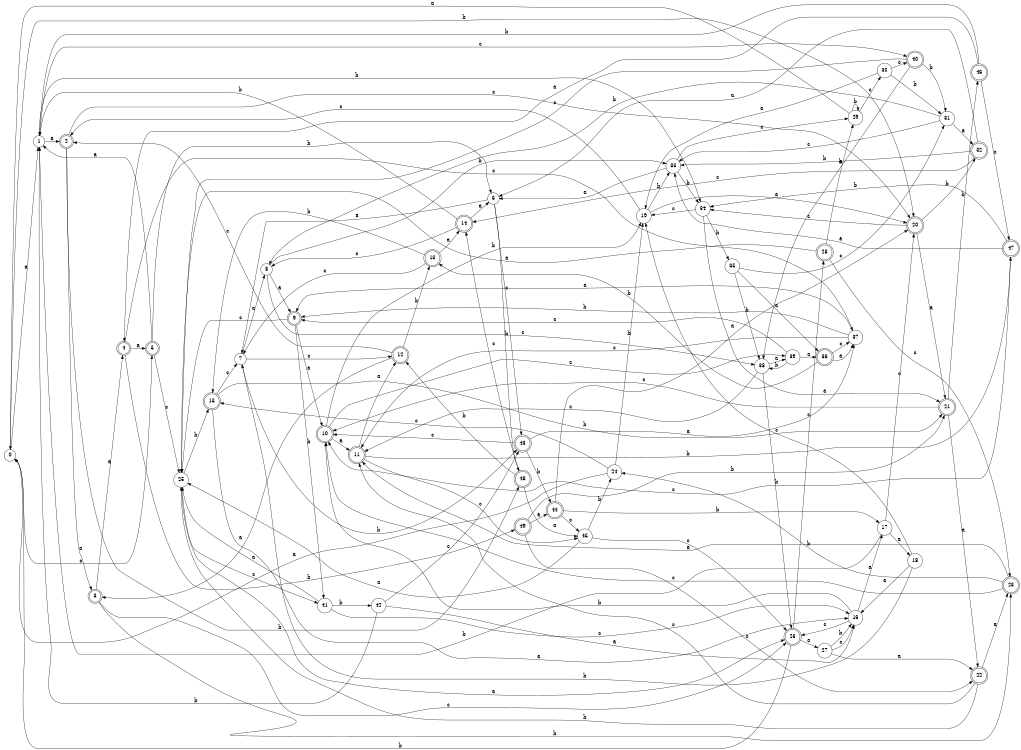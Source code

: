 digraph n40_10 {
__start0 [label="" shape="none"];

rankdir=LR;
size="8,5";

s0 [style="filled", color="black", fillcolor="white" shape="circle", label="0"];
s1 [style="filled", color="black", fillcolor="white" shape="circle", label="1"];
s2 [style="rounded,filled", color="black", fillcolor="white" shape="doublecircle", label="2"];
s3 [style="rounded,filled", color="black", fillcolor="white" shape="doublecircle", label="3"];
s4 [style="rounded,filled", color="black", fillcolor="white" shape="doublecircle", label="4"];
s5 [style="rounded,filled", color="black", fillcolor="white" shape="doublecircle", label="5"];
s6 [style="filled", color="black", fillcolor="white" shape="circle", label="6"];
s7 [style="filled", color="black", fillcolor="white" shape="circle", label="7"];
s8 [style="filled", color="black", fillcolor="white" shape="circle", label="8"];
s9 [style="rounded,filled", color="black", fillcolor="white" shape="doublecircle", label="9"];
s10 [style="rounded,filled", color="black", fillcolor="white" shape="doublecircle", label="10"];
s11 [style="rounded,filled", color="black", fillcolor="white" shape="doublecircle", label="11"];
s12 [style="rounded,filled", color="black", fillcolor="white" shape="doublecircle", label="12"];
s13 [style="rounded,filled", color="black", fillcolor="white" shape="doublecircle", label="13"];
s14 [style="rounded,filled", color="black", fillcolor="white" shape="doublecircle", label="14"];
s15 [style="rounded,filled", color="black", fillcolor="white" shape="doublecircle", label="15"];
s16 [style="filled", color="black", fillcolor="white" shape="circle", label="16"];
s17 [style="filled", color="black", fillcolor="white" shape="circle", label="17"];
s18 [style="filled", color="black", fillcolor="white" shape="circle", label="18"];
s19 [style="filled", color="black", fillcolor="white" shape="circle", label="19"];
s20 [style="rounded,filled", color="black", fillcolor="white" shape="doublecircle", label="20"];
s21 [style="rounded,filled", color="black", fillcolor="white" shape="doublecircle", label="21"];
s22 [style="rounded,filled", color="black", fillcolor="white" shape="doublecircle", label="22"];
s23 [style="rounded,filled", color="black", fillcolor="white" shape="doublecircle", label="23"];
s24 [style="filled", color="black", fillcolor="white" shape="circle", label="24"];
s25 [style="filled", color="black", fillcolor="white" shape="circle", label="25"];
s26 [style="rounded,filled", color="black", fillcolor="white" shape="doublecircle", label="26"];
s27 [style="filled", color="black", fillcolor="white" shape="circle", label="27"];
s28 [style="rounded,filled", color="black", fillcolor="white" shape="doublecircle", label="28"];
s29 [style="filled", color="black", fillcolor="white" shape="circle", label="29"];
s30 [style="filled", color="black", fillcolor="white" shape="circle", label="30"];
s31 [style="filled", color="black", fillcolor="white" shape="circle", label="31"];
s32 [style="rounded,filled", color="black", fillcolor="white" shape="doublecircle", label="32"];
s33 [style="filled", color="black", fillcolor="white" shape="circle", label="33"];
s34 [style="filled", color="black", fillcolor="white" shape="circle", label="34"];
s35 [style="filled", color="black", fillcolor="white" shape="circle", label="35"];
s36 [style="rounded,filled", color="black", fillcolor="white" shape="doublecircle", label="36"];
s37 [style="filled", color="black", fillcolor="white" shape="circle", label="37"];
s38 [style="filled", color="black", fillcolor="white" shape="circle", label="38"];
s39 [style="filled", color="black", fillcolor="white" shape="circle", label="39"];
s40 [style="rounded,filled", color="black", fillcolor="white" shape="doublecircle", label="40"];
s41 [style="filled", color="black", fillcolor="white" shape="circle", label="41"];
s42 [style="filled", color="black", fillcolor="white" shape="circle", label="42"];
s43 [style="rounded,filled", color="black", fillcolor="white" shape="doublecircle", label="43"];
s44 [style="rounded,filled", color="black", fillcolor="white" shape="doublecircle", label="44"];
s45 [style="filled", color="black", fillcolor="white" shape="circle", label="45"];
s46 [style="rounded,filled", color="black", fillcolor="white" shape="doublecircle", label="46"];
s47 [style="rounded,filled", color="black", fillcolor="white" shape="doublecircle", label="47"];
s48 [style="rounded,filled", color="black", fillcolor="white" shape="doublecircle", label="48"];
s49 [style="rounded,filled", color="black", fillcolor="white" shape="doublecircle", label="49"];
s0 -> s1 [label="a"];
s0 -> s20 [label="b"];
s0 -> s5 [label="c"];
s1 -> s2 [label="a"];
s1 -> s34 [label="b"];
s1 -> s40 [label="c"];
s2 -> s3 [label="a"];
s2 -> s48 [label="b"];
s2 -> s20 [label="c"];
s3 -> s4 [label="a"];
s3 -> s23 [label="b"];
s3 -> s26 [label="c"];
s4 -> s5 [label="a"];
s4 -> s49 [label="b"];
s4 -> s37 [label="c"];
s5 -> s1 [label="a"];
s5 -> s6 [label="b"];
s5 -> s25 [label="c"];
s6 -> s7 [label="a"];
s6 -> s48 [label="b"];
s6 -> s43 [label="c"];
s7 -> s8 [label="a"];
s7 -> s43 [label="b"];
s7 -> s12 [label="c"];
s8 -> s9 [label="a"];
s8 -> s33 [label="b"];
s8 -> s38 [label="c"];
s9 -> s10 [label="a"];
s9 -> s41 [label="b"];
s9 -> s25 [label="c"];
s10 -> s11 [label="a"];
s10 -> s19 [label="b"];
s10 -> s39 [label="c"];
s11 -> s12 [label="a"];
s11 -> s47 [label="b"];
s11 -> s45 [label="c"];
s12 -> s3 [label="a"];
s12 -> s13 [label="b"];
s12 -> s2 [label="c"];
s13 -> s14 [label="a"];
s13 -> s15 [label="b"];
s13 -> s7 [label="c"];
s14 -> s6 [label="a"];
s14 -> s1 [label="b"];
s14 -> s8 [label="c"];
s15 -> s16 [label="a"];
s15 -> s21 [label="b"];
s15 -> s7 [label="c"];
s16 -> s17 [label="a"];
s16 -> s10 [label="b"];
s16 -> s26 [label="c"];
s17 -> s18 [label="a"];
s17 -> s1 [label="b"];
s17 -> s20 [label="c"];
s18 -> s16 [label="a"];
s18 -> s7 [label="b"];
s18 -> s19 [label="c"];
s19 -> s20 [label="a"];
s19 -> s33 [label="b"];
s19 -> s2 [label="c"];
s20 -> s21 [label="a"];
s20 -> s32 [label="b"];
s20 -> s34 [label="c"];
s21 -> s22 [label="a"];
s21 -> s46 [label="b"];
s21 -> s10 [label="c"];
s22 -> s23 [label="a"];
s22 -> s25 [label="b"];
s22 -> s11 [label="c"];
s23 -> s11 [label="a"];
s23 -> s24 [label="b"];
s23 -> s10 [label="c"];
s24 -> s0 [label="a"];
s24 -> s19 [label="b"];
s24 -> s15 [label="c"];
s25 -> s26 [label="a"];
s25 -> s15 [label="b"];
s25 -> s41 [label="c"];
s26 -> s27 [label="a"];
s26 -> s0 [label="b"];
s26 -> s28 [label="c"];
s27 -> s22 [label="a"];
s27 -> s16 [label="b"];
s27 -> s16 [label="c"];
s28 -> s25 [label="a"];
s28 -> s29 [label="b"];
s28 -> s23 [label="c"];
s29 -> s0 [label="a"];
s29 -> s29 [label="b"];
s29 -> s30 [label="c"];
s30 -> s19 [label="a"];
s30 -> s31 [label="b"];
s30 -> s40 [label="c"];
s31 -> s32 [label="a"];
s31 -> s8 [label="b"];
s31 -> s33 [label="c"];
s32 -> s6 [label="a"];
s32 -> s33 [label="b"];
s32 -> s14 [label="c"];
s33 -> s6 [label="a"];
s33 -> s34 [label="b"];
s33 -> s29 [label="c"];
s34 -> s21 [label="a"];
s34 -> s35 [label="b"];
s34 -> s19 [label="c"];
s35 -> s36 [label="a"];
s35 -> s38 [label="b"];
s35 -> s31 [label="c"];
s36 -> s37 [label="a"];
s36 -> s13 [label="b"];
s36 -> s37 [label="c"];
s37 -> s9 [label="a"];
s37 -> s9 [label="b"];
s37 -> s11 [label="c"];
s38 -> s39 [label="a"];
s38 -> s26 [label="b"];
s38 -> s11 [label="c"];
s39 -> s36 [label="a"];
s39 -> s38 [label="b"];
s39 -> s9 [label="c"];
s40 -> s38 [label="a"];
s40 -> s31 [label="b"];
s40 -> s25 [label="c"];
s41 -> s25 [label="a"];
s41 -> s42 [label="b"];
s41 -> s16 [label="c"];
s42 -> s16 [label="a"];
s42 -> s1 [label="b"];
s42 -> s43 [label="c"];
s43 -> s37 [label="a"];
s43 -> s44 [label="b"];
s43 -> s10 [label="c"];
s44 -> s20 [label="a"];
s44 -> s17 [label="b"];
s44 -> s45 [label="c"];
s45 -> s25 [label="a"];
s45 -> s24 [label="b"];
s45 -> s26 [label="c"];
s46 -> s4 [label="a"];
s46 -> s1 [label="b"];
s46 -> s47 [label="c"];
s47 -> s33 [label="a"];
s47 -> s34 [label="b"];
s47 -> s10 [label="c"];
s48 -> s45 [label="a"];
s48 -> s12 [label="b"];
s48 -> s14 [label="c"];
s49 -> s44 [label="a"];
s49 -> s21 [label="b"];
s49 -> s22 [label="c"];

}